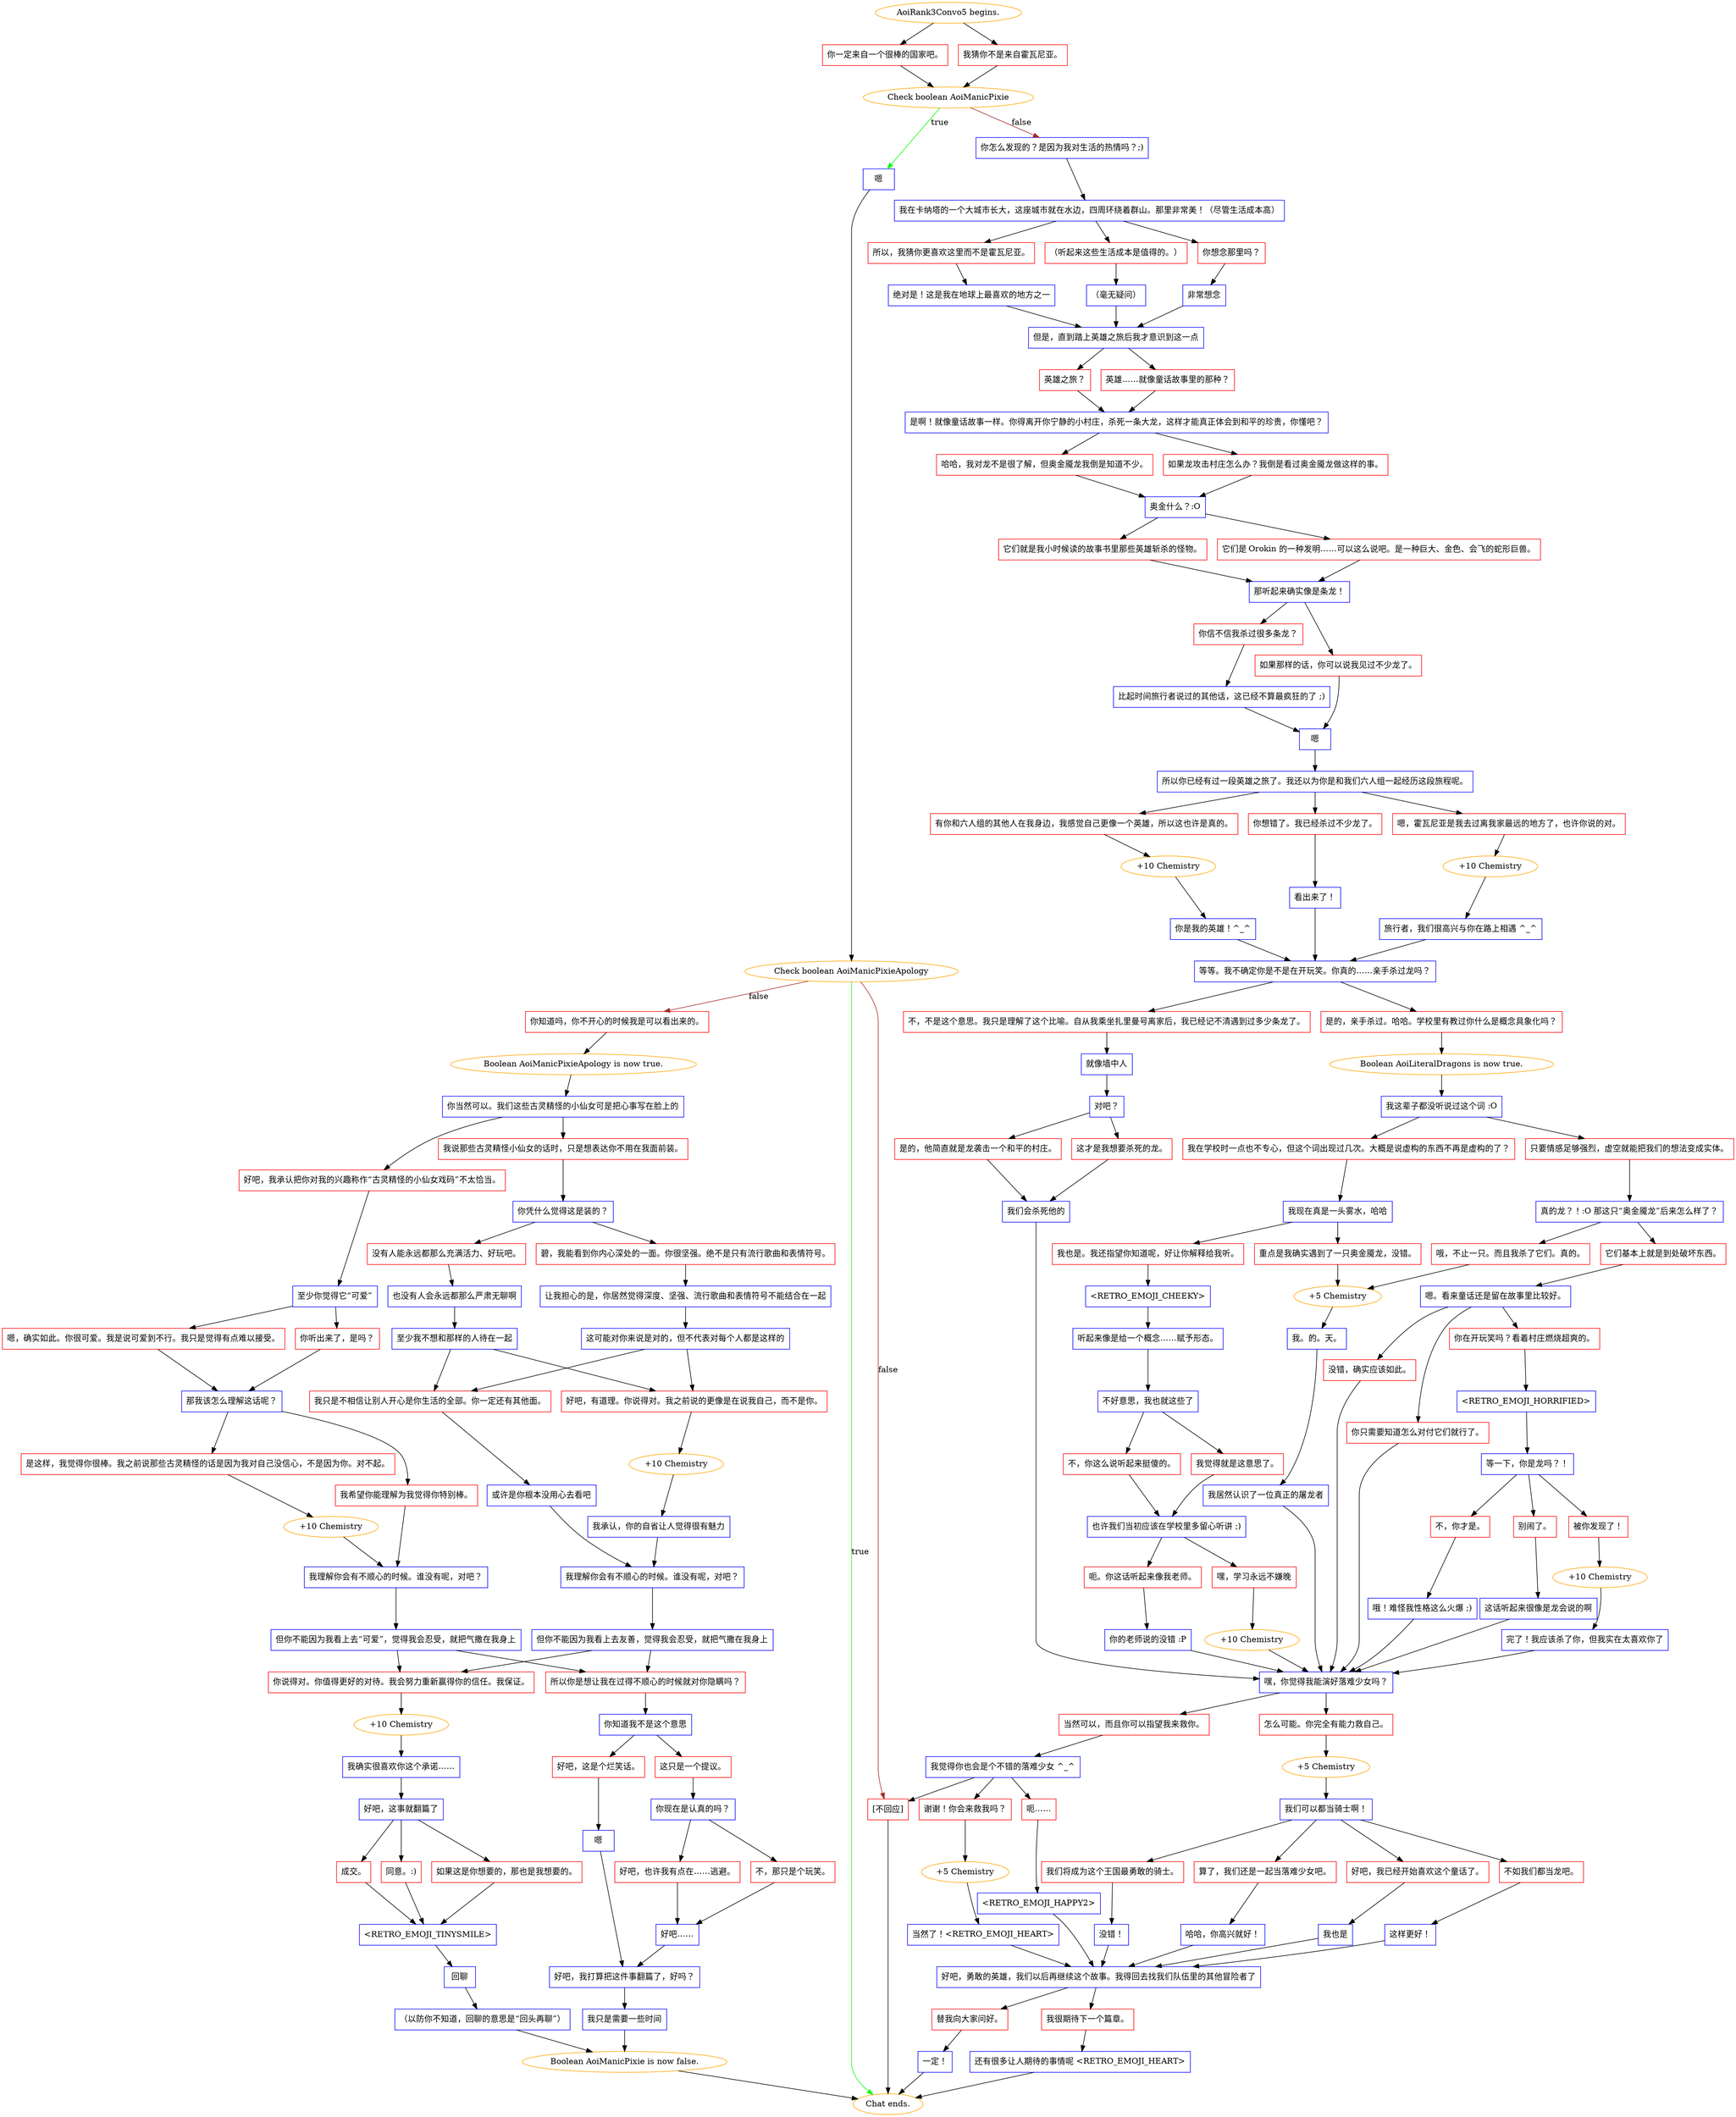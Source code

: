 digraph {
	"AoiRank3Convo5 begins." [color=orange];
		"AoiRank3Convo5 begins." -> j3333375390;
		"AoiRank3Convo5 begins." -> j2232706795;
	j3333375390 [label="你一定来自一个很棒的国家吧。",shape=box,color=red];
		j3333375390 -> j2667000972;
	j2232706795 [label="我猜你不是来自霍瓦尼亚。",shape=box,color=red];
		j2232706795 -> j2667000972;
	j2667000972 [label="Check boolean AoiManicPixie",color=orange];
		j2667000972 -> j2256809526 [label=true,color=green];
		j2667000972 -> j4262555987 [label=false,color=brown];
	j2256809526 [label="嗯",shape=box,color=blue];
		j2256809526 -> j1570464789;
	j4262555987 [label="你怎么发现的？是因为我对生活的热情吗？;)",shape=box,color=blue];
		j4262555987 -> j1599175014;
	j1570464789 [label="Check boolean AoiManicPixieApology",color=orange];
		j1570464789 -> "Chat ends." [label=true,color=green];
		j1570464789 -> j938361115 [label=false,color=brown];
		j1570464789 -> j281483509 [label=false,color=brown];
	j1599175014 [label="我在卡纳塔的一个大城市长大，这座城市就在水边，四周环绕着群山。那里非常美！（尽管生活成本高）",shape=box,color=blue];
		j1599175014 -> j2237932989;
		j1599175014 -> j1322529377;
		j1599175014 -> j1863696124;
	"Chat ends." [color=orange];
	j938361115 [label="你知道吗，你不开心的时候我是可以看出来的。",shape=box,color=red];
		j938361115 -> j743088131;
	j281483509 [label="[不回应]",shape=box,color=red];
		j281483509 -> "Chat ends.";
	j2237932989 [label="你想念那里吗？",shape=box,color=red];
		j2237932989 -> j299258761;
	j1322529377 [label="所以，我猜你更喜欢这里而不是霍瓦尼亚。",shape=box,color=red];
		j1322529377 -> j716658234;
	j1863696124 [label="（听起来这些生活成本是值得的。）",shape=box,color=red];
		j1863696124 -> j996900493;
	j743088131 [label="Boolean AoiManicPixieApology is now true.",color=orange];
		j743088131 -> j2694973114;
	j299258761 [label="非常想念",shape=box,color=blue];
		j299258761 -> j2444869102;
	j716658234 [label="绝对是！这是我在地球上最喜欢的地方之一",shape=box,color=blue];
		j716658234 -> j2444869102;
	j996900493 [label="（毫无疑问）",shape=box,color=blue];
		j996900493 -> j2444869102;
	j2694973114 [label="你当然可以。我们这些古灵精怪的小仙女可是把心事写在脸上的",shape=box,color=blue];
		j2694973114 -> j1055480057;
		j2694973114 -> j1414768823;
	j2444869102 [label="但是，直到踏上英雄之旅后我才意识到这一点",shape=box,color=blue];
		j2444869102 -> j1111737639;
		j2444869102 -> j658427802;
	j1055480057 [label="好吧，我承认把你对我的兴趣称作“古灵精怪的小仙女戏码”不太恰当。",shape=box,color=red];
		j1055480057 -> j3222443257;
	j1414768823 [label="我说那些古灵精怪小仙女的话时，只是想表达你不用在我面前装。",shape=box,color=red];
		j1414768823 -> j2801209813;
	j1111737639 [label="英雄之旅？",shape=box,color=red];
		j1111737639 -> j3680417475;
	j658427802 [label="英雄……就像童话故事里的那种？",shape=box,color=red];
		j658427802 -> j3680417475;
	j3222443257 [label="至少你觉得它“可爱”",shape=box,color=blue];
		j3222443257 -> j1244709193;
		j3222443257 -> j1619671004;
	j2801209813 [label="你凭什么觉得这是装的？",shape=box,color=blue];
		j2801209813 -> j528628029;
		j2801209813 -> j1304563318;
	j3680417475 [label="是啊！就像童话故事一样。你得离开你宁静的小村庄，杀死一条大龙，这样才能真正体会到和平的珍贵，你懂吧？",shape=box,color=blue];
		j3680417475 -> j799192002;
		j3680417475 -> j738434138;
	j1244709193 [label="嗯，确实如此。你很可爱。我是说可爱到不行。我只是觉得有点难以接受。",shape=box,color=red];
		j1244709193 -> j1230135328;
	j1619671004 [label="你听出来了，是吗？",shape=box,color=red];
		j1619671004 -> j1230135328;
	j528628029 [label="没有人能永远都那么充满活力、好玩吧。",shape=box,color=red];
		j528628029 -> j3690696184;
	j1304563318 [label="碧，我能看到你内心深处的一面。你很坚强。绝不是只有流行歌曲和表情符号。",shape=box,color=red];
		j1304563318 -> j3563135758;
	j799192002 [label="哈哈，我对龙不是很了解，但奥金魇龙我倒是知道不少。",shape=box,color=red];
		j799192002 -> j3093704178;
	j738434138 [label="如果龙攻击村庄怎么办？我倒是看过奥金魇龙做这样的事。",shape=box,color=red];
		j738434138 -> j3093704178;
	j1230135328 [label="那我该怎么理解这话呢？",shape=box,color=blue];
		j1230135328 -> j1023236322;
		j1230135328 -> j2519383542;
	j3690696184 [label="也没有人会永远都那么严肃无聊啊",shape=box,color=blue];
		j3690696184 -> j67394947;
	j3563135758 [label="让我担心的是，你居然觉得深度、坚强、流行歌曲和表情符号不能结合在一起",shape=box,color=blue];
		j3563135758 -> j3394319196;
	j3093704178 [label="奥金什么？:O",shape=box,color=blue];
		j3093704178 -> j382414578;
		j3093704178 -> j3690059743;
	j1023236322 [label="是这样，我觉得你很棒。我之前说那些古灵精怪的话是因为我对自己没信心，不是因为你。对不起。",shape=box,color=red];
		j1023236322 -> j3945559192;
	j2519383542 [label="我希望你能理解为我觉得你特别棒。",shape=box,color=red];
		j2519383542 -> j684275393;
	j67394947 [label="至少我不想和那样的人待在一起",shape=box,color=blue];
		j67394947 -> j1296217986;
		j67394947 -> j3937655420;
	j3394319196 [label="这可能对你来说是对的，但不代表对每个人都是这样的",shape=box,color=blue];
		j3394319196 -> j3937655420;
		j3394319196 -> j1296217986;
	j382414578 [label="它们就是我小时候读的故事书里那些英雄斩杀的怪物。",shape=box,color=red];
		j382414578 -> j884823447;
	j3690059743 [label="它们是 Orokin 的一种发明……可以这么说吧。是一种巨大、金色、会飞的蛇形巨兽。",shape=box,color=red];
		j3690059743 -> j884823447;
	j3945559192 [label="+10 Chemistry",color=orange];
		j3945559192 -> j684275393;
	j684275393 [label="我理解你会有不顺心的时候。谁没有呢，对吧？",shape=box,color=blue];
		j684275393 -> j2438897977;
	j1296217986 [label="我只是不相信让别人开心是你生活的全部。你一定还有其他面。",shape=box,color=red];
		j1296217986 -> j604869649;
	j3937655420 [label="好吧，有道理。你说得对。我之前说的更像是在说我自己，而不是你。",shape=box,color=red];
		j3937655420 -> j3415814658;
	j884823447 [label="那听起来确实像是条龙！",shape=box,color=blue];
		j884823447 -> j3412622688;
		j884823447 -> j594176310;
	j2438897977 [label="但你不能因为我看上去“可爱”，觉得我会忍受，就把气撒在我身上",shape=box,color=blue];
		j2438897977 -> j3440989682;
		j2438897977 -> j3049310904;
	j604869649 [label="或许是你根本没用心去看吧",shape=box,color=blue];
		j604869649 -> j1955730272;
	j3415814658 [label="+10 Chemistry",color=orange];
		j3415814658 -> j3023180884;
	j3412622688 [label="你信不信我杀过很多条龙？",shape=box,color=red];
		j3412622688 -> j2782547882;
	j594176310 [label="如果那样的话，你可以说我见过不少龙了。",shape=box,color=red];
		j594176310 -> j885386019;
	j3440989682 [label="你说得对。你值得更好的对待。我会努力重新赢得你的信任。我保证。",shape=box,color=red];
		j3440989682 -> j508806616;
	j3049310904 [label="所以你是想让我在过得不顺心的时候就对你隐瞒吗？",shape=box,color=red];
		j3049310904 -> j499585195;
	j1955730272 [label="我理解你会有不顺心的时候。谁没有呢，对吧？",shape=box,color=blue];
		j1955730272 -> j3331851609;
	j3023180884 [label="我承认，你的自省让人觉得很有魅力",shape=box,color=blue];
		j3023180884 -> j1955730272;
	j2782547882 [label="比起时间旅行者说过的其他话，这已经不算最疯狂的了 ;)",shape=box,color=blue];
		j2782547882 -> j885386019;
	j885386019 [label="嗯",shape=box,color=blue];
		j885386019 -> j2860488474;
	j508806616 [label="+10 Chemistry",color=orange];
		j508806616 -> j3539159396;
	j499585195 [label="你知道我不是这个意思",shape=box,color=blue];
		j499585195 -> j4156193402;
		j499585195 -> j3612599631;
	j3331851609 [label="但你不能因为我看上去友善，觉得我会忍受，就把气撒在我身上",shape=box,color=blue];
		j3331851609 -> j3440989682;
		j3331851609 -> j3049310904;
	j2860488474 [label="所以你已经有过一段英雄之旅了。我还以为你是和我们六人组一起经历这段旅程呢。",shape=box,color=blue];
		j2860488474 -> j1070547637;
		j2860488474 -> j3631029812;
		j2860488474 -> j1329051157;
	j3539159396 [label="我确实很喜欢你这个承诺……",shape=box,color=blue];
		j3539159396 -> j133918579;
	j4156193402 [label="这只是一个提议。",shape=box,color=red];
		j4156193402 -> j3591449216;
	j3612599631 [label="好吧，这是个烂笑话。",shape=box,color=red];
		j3612599631 -> j1423323418;
	j1070547637 [label="嗯，霍瓦尼亚是我去过离我家最远的地方了，也许你说的对。",shape=box,color=red];
		j1070547637 -> j1205412241;
	j3631029812 [label="有你和六人组的其他人在我身边，我感觉自己更像一个英雄，所以这也许是真的。",shape=box,color=red];
		j3631029812 -> j1182374247;
	j1329051157 [label="你想错了。我已经杀过不少龙了。",shape=box,color=red];
		j1329051157 -> j3858706580;
	j133918579 [label="好吧，这事就翻篇了",shape=box,color=blue];
		j133918579 -> j125916581;
		j133918579 -> j1773247409;
		j133918579 -> j2775083799;
	j3591449216 [label="你现在是认真的吗？",shape=box,color=blue];
		j3591449216 -> j4205938051;
		j3591449216 -> j1550976149;
	j1423323418 [label="嗯",shape=box,color=blue];
		j1423323418 -> j1645245967;
	j1205412241 [label="+10 Chemistry",color=orange];
		j1205412241 -> j3411895386;
	j1182374247 [label="+10 Chemistry",color=orange];
		j1182374247 -> j1193248171;
	j3858706580 [label="看出来了！",shape=box,color=blue];
		j3858706580 -> j645132168;
	j125916581 [label="成交。",shape=box,color=red];
		j125916581 -> j734613887;
	j1773247409 [label="同意。:)",shape=box,color=red];
		j1773247409 -> j734613887;
	j2775083799 [label="如果这是你想要的，那也是我想要的。",shape=box,color=red];
		j2775083799 -> j734613887;
	j4205938051 [label="好吧，也许我有点在……逃避。",shape=box,color=red];
		j4205938051 -> j3435977474;
	j1550976149 [label="不，那只是个玩笑。",shape=box,color=red];
		j1550976149 -> j3435977474;
	j1645245967 [label="好吧，我打算把这件事翻篇了，好吗？",shape=box,color=blue];
		j1645245967 -> j389584908;
	j3411895386 [label="旅行者，我们很高兴与你在路上相遇 ^_^",shape=box,color=blue];
		j3411895386 -> j645132168;
	j1193248171 [label="你是我的英雄！^_^",shape=box,color=blue];
		j1193248171 -> j645132168;
	j645132168 [label="等等。我不确定你是不是在开玩笑。你真的……亲手杀过龙吗？",shape=box,color=blue];
		j645132168 -> j1767638805;
		j645132168 -> j3981586821;
	j734613887 [label="<RETRO_EMOJI_TINYSMILE>",shape=box,color=blue];
		j734613887 -> j4000625213;
	j3435977474 [label="好吧……",shape=box,color=blue];
		j3435977474 -> j1645245967;
	j389584908 [label="我只是需要一些时间",shape=box,color=blue];
		j389584908 -> j4025535607;
	j1767638805 [label="是的，亲手杀过。哈哈。学校里有教过你什么是概念具象化吗？",shape=box,color=red];
		j1767638805 -> j209670449;
	j3981586821 [label="不，不是这个意思。我只是理解了这个比喻。自从我乘坐扎里曼号离家后，我已经记不清遇到过多少条龙了。",shape=box,color=red];
		j3981586821 -> j1562498690;
	j4000625213 [label="回聊",shape=box,color=blue];
		j4000625213 -> j2416592503;
	j4025535607 [label="Boolean AoiManicPixie is now false.",color=orange];
		j4025535607 -> "Chat ends.";
	j209670449 [label="Boolean AoiLiteralDragons is now true.",color=orange];
		j209670449 -> j3584509233;
	j1562498690 [label="就像墙中人",shape=box,color=blue];
		j1562498690 -> j1152991436;
	j2416592503 [label="（以防你不知道，回聊的意思是“回头再聊”）",shape=box,color=blue];
		j2416592503 -> j4025535607;
	j3584509233 [label="我这辈子都没听说过这个词 :O",shape=box,color=blue];
		j3584509233 -> j2645439295;
		j3584509233 -> j414131829;
	j1152991436 [label="对吧？",shape=box,color=blue];
		j1152991436 -> j3422286659;
		j1152991436 -> j1086598767;
	j2645439295 [label="我在学校时一点也不专心，但这个词出现过几次。大概是说虚构的东西不再是虚构的了？",shape=box,color=red];
		j2645439295 -> j3562392239;
	j414131829 [label="只要情感足够强烈，虚空就能把我们的想法变成实体。",shape=box,color=red];
		j414131829 -> j3383122215;
	j3422286659 [label="是的，他简直就是龙袭击一个和平的村庄。",shape=box,color=red];
		j3422286659 -> j1390029294;
	j1086598767 [label="这才是我想要杀死的龙。",shape=box,color=red];
		j1086598767 -> j1390029294;
	j3562392239 [label="我现在真是一头雾水，哈哈",shape=box,color=blue];
		j3562392239 -> j240186252;
		j3562392239 -> j1224045850;
	j3383122215 [label="真的龙？！:O 那这只“奥金魇龙”后来怎么样了？",shape=box,color=blue];
		j3383122215 -> j130206258;
		j3383122215 -> j857888493;
	j1390029294 [label="我们会杀死他的",shape=box,color=blue];
		j1390029294 -> j3414826216;
	j240186252 [label="我也是。我还指望你知道呢，好让你解释给我听。",shape=box,color=red];
		j240186252 -> j2760196630;
	j1224045850 [label="重点是我确实遇到了一只奥金魇龙，没错。",shape=box,color=red];
		j1224045850 -> j3684731644;
	j130206258 [label="哦，不止一只。而且我杀了它们。真的。",shape=box,color=red];
		j130206258 -> j3684731644;
	j857888493 [label="它们基本上就是到处破坏东西。",shape=box,color=red];
		j857888493 -> j1044835652;
	j3414826216 [label="嘿，你觉得我能演好落难少女吗？",shape=box,color=blue];
		j3414826216 -> j3977795058;
		j3414826216 -> j1677225305;
	j2760196630 [label="<RETRO_EMOJI_CHEEKY>",shape=box,color=blue];
		j2760196630 -> j2161386801;
	j3684731644 [label="+5 Chemistry",color=orange];
		j3684731644 -> j2748117566;
	j1044835652 [label="嗯。看来童话还是留在故事里比较好。",shape=box,color=blue];
		j1044835652 -> j4146154158;
		j1044835652 -> j686122697;
		j1044835652 -> j1827608990;
	j3977795058 [label="当然可以，而且你可以指望我来救你。",shape=box,color=red];
		j3977795058 -> j2501288862;
	j1677225305 [label="怎么可能。你完全有能力救自己。",shape=box,color=red];
		j1677225305 -> j2550859801;
	j2161386801 [label="听起来像是给一个概念……赋予形态。",shape=box,color=blue];
		j2161386801 -> j770423127;
	j2748117566 [label="我。的。天。",shape=box,color=blue];
		j2748117566 -> j3811230430;
	j4146154158 [label="没错，确实应该如此。",shape=box,color=red];
		j4146154158 -> j3414826216;
	j686122697 [label="你只需要知道怎么对付它们就行了。",shape=box,color=red];
		j686122697 -> j3414826216;
	j1827608990 [label="你在开玩笑吗？看着村庄燃烧超爽的。",shape=box,color=red];
		j1827608990 -> j1975821165;
	j2501288862 [label="我觉得你也会是个不错的落难少女 ^_^",shape=box,color=blue];
		j2501288862 -> j2247272856;
		j2501288862 -> j2246436162;
		j2501288862 -> j281483509;
	j2550859801 [label="+5 Chemistry",color=orange];
		j2550859801 -> j4094920700;
	j770423127 [label="不好意思，我也就这些了",shape=box,color=blue];
		j770423127 -> j1963316976;
		j770423127 -> j2914538486;
	j3811230430 [label="我居然认识了一位真正的屠龙者",shape=box,color=blue];
		j3811230430 -> j3414826216;
	j1975821165 [label="<RETRO_EMOJI_HORRIFIED>",shape=box,color=blue];
		j1975821165 -> j125729886;
	j2247272856 [label="谢谢！你会来救我吗？",shape=box,color=red];
		j2247272856 -> j2768252872;
	j2246436162 [label="呃……",shape=box,color=red];
		j2246436162 -> j746585477;
	j4094920700 [label="我们可以都当骑士啊！",shape=box,color=blue];
		j4094920700 -> j703864217;
		j4094920700 -> j3267886001;
		j4094920700 -> j912844563;
		j4094920700 -> j3706611597;
	j1963316976 [label="我觉得就是这意思了。",shape=box,color=red];
		j1963316976 -> j407904856;
	j2914538486 [label="不，你这么说听起来挺傻的。",shape=box,color=red];
		j2914538486 -> j407904856;
	j125729886 [label="等一下，你是龙吗？！",shape=box,color=blue];
		j125729886 -> j270224569;
		j125729886 -> j3452922033;
		j125729886 -> j1402892389;
	j2768252872 [label="+5 Chemistry",color=orange];
		j2768252872 -> j666440106;
	j746585477 [label="<RETRO_EMOJI_HAPPY2>",shape=box,color=blue];
		j746585477 -> j4268884845;
	j703864217 [label="好吧，我已经开始喜欢这个童话了。",shape=box,color=red];
		j703864217 -> j1820988296;
	j3267886001 [label="不如我们都当龙吧。",shape=box,color=red];
		j3267886001 -> j1411225738;
	j912844563 [label="我们将成为这个王国最勇敢的骑士。",shape=box,color=red];
		j912844563 -> j210607386;
	j3706611597 [label="算了，我们还是一起当落难少女吧。",shape=box,color=red];
		j3706611597 -> j979232368;
	j407904856 [label="也许我们当初应该在学校里多留心听讲 ;)",shape=box,color=blue];
		j407904856 -> j676882770;
		j407904856 -> j284599732;
	j270224569 [label="被你发现了！",shape=box,color=red];
		j270224569 -> j2709432272;
	j3452922033 [label="不，你才是。",shape=box,color=red];
		j3452922033 -> j500606769;
	j1402892389 [label="别闹了。",shape=box,color=red];
		j1402892389 -> j2581491684;
	j666440106 [label="当然了！<RETRO_EMOJI_HEART>",shape=box,color=blue];
		j666440106 -> j4268884845;
	j4268884845 [label="好吧，勇敢的英雄，我们以后再继续这个故事。我得回去找我们队伍里的其他冒险者了",shape=box,color=blue];
		j4268884845 -> j2781784762;
		j4268884845 -> j4020549692;
	j1820988296 [label="我也是",shape=box,color=blue];
		j1820988296 -> j4268884845;
	j1411225738 [label="这样更好！",shape=box,color=blue];
		j1411225738 -> j4268884845;
	j210607386 [label="没错！",shape=box,color=blue];
		j210607386 -> j4268884845;
	j979232368 [label="哈哈，你高兴就好！",shape=box,color=blue];
		j979232368 -> j4268884845;
	j676882770 [label="嘿，学习永远不嫌晚",shape=box,color=red];
		j676882770 -> j621083367;
	j284599732 [label="呃。你这话听起来像我老师。",shape=box,color=red];
		j284599732 -> j1754811795;
	j2709432272 [label="+10 Chemistry",color=orange];
		j2709432272 -> j947077104;
	j500606769 [label="哦！难怪我性格这么火爆 ;)",shape=box,color=blue];
		j500606769 -> j3414826216;
	j2581491684 [label="这话听起来很像是龙会说的啊",shape=box,color=blue];
		j2581491684 -> j3414826216;
	j2781784762 [label="替我向大家问好。",shape=box,color=red];
		j2781784762 -> j11588412;
	j4020549692 [label="我很期待下一个篇章。",shape=box,color=red];
		j4020549692 -> j3388122069;
	j621083367 [label="+10 Chemistry",color=orange];
		j621083367 -> j3414826216;
	j1754811795 [label="你的老师说的没错 :P",shape=box,color=blue];
		j1754811795 -> j3414826216;
	j947077104 [label="完了！我应该杀了你，但我实在太喜欢你了",shape=box,color=blue];
		j947077104 -> j3414826216;
	j11588412 [label="一定！",shape=box,color=blue];
		j11588412 -> "Chat ends.";
	j3388122069 [label="还有很多让人期待的事情呢 <RETRO_EMOJI_HEART>",shape=box,color=blue];
		j3388122069 -> "Chat ends.";
}